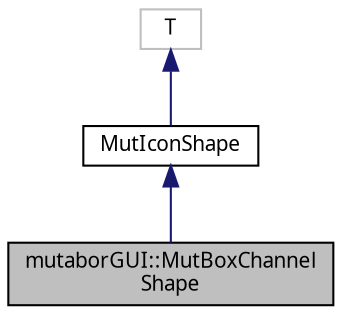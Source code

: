 digraph "mutaborGUI::MutBoxChannelShape"
{
  edge [fontname="Sans",fontsize="10",labelfontname="Sans",labelfontsize="10"];
  node [fontname="Sans",fontsize="10",shape=record];
  Node0 [label="mutaborGUI::MutBoxChannel\lShape",height=0.2,width=0.4,color="black", fillcolor="grey75", style="filled", fontcolor="black"];
  Node1 -> Node0 [dir="back",color="midnightblue",fontsize="10",style="solid",fontname="Sans"];
  Node1 [label="MutIconShape",height=0.2,width=0.4,color="black", fillcolor="white", style="filled",URL="$d5/d12/classMutIconShapeClass.html",tooltip="An icon control with static text. "];
  Node2 -> Node1 [dir="back",color="midnightblue",fontsize="10",style="solid",fontname="Sans"];
  Node2 [label="T",height=0.2,width=0.4,color="grey75", fillcolor="white", style="filled"];
}
